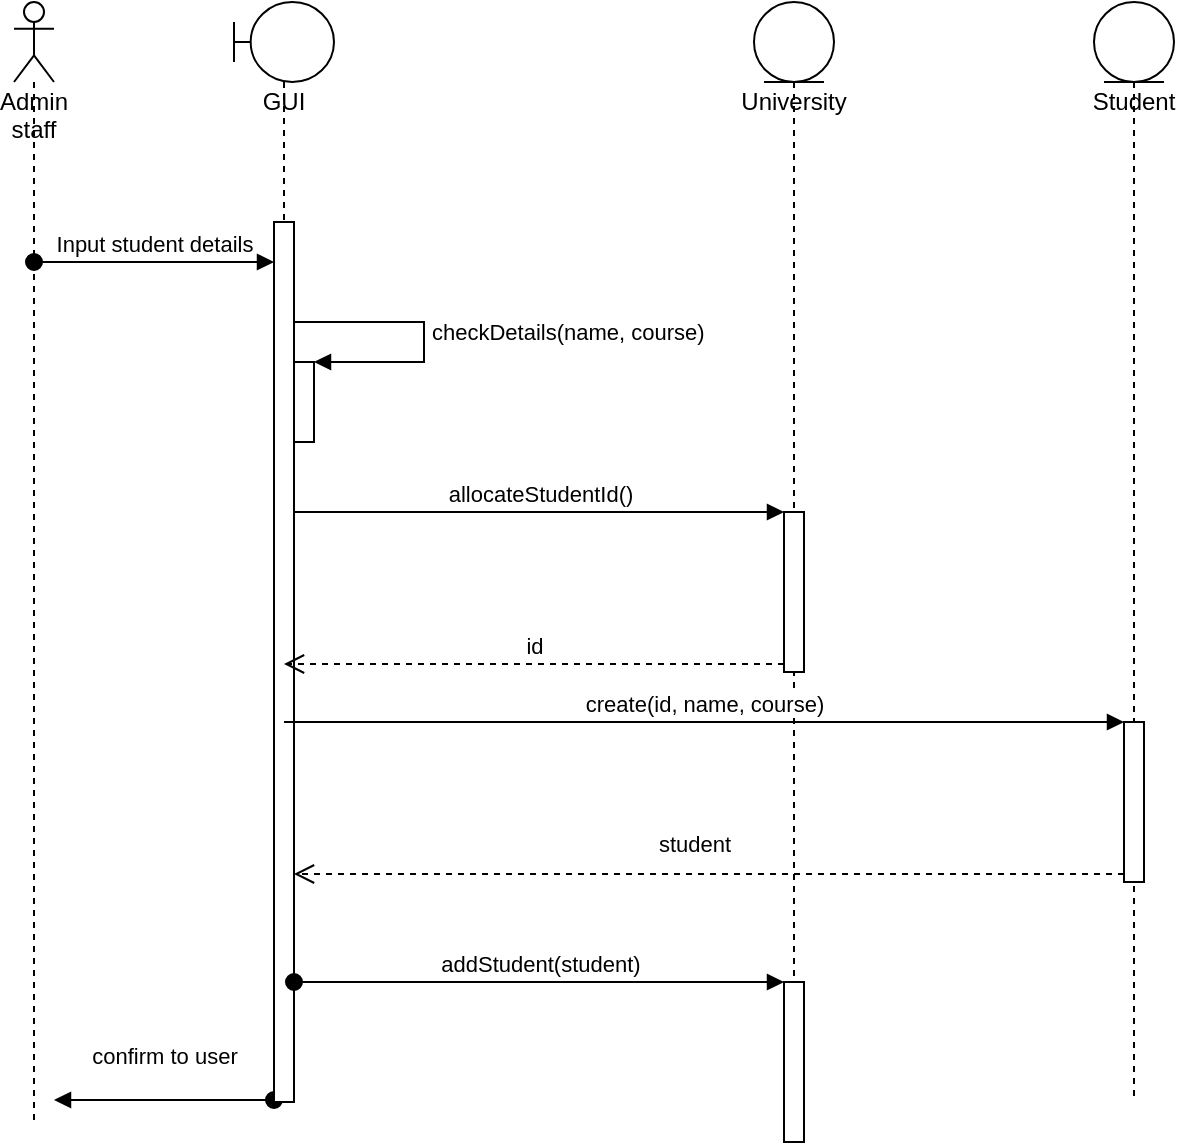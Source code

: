 <mxfile version="22.1.3" type="device">
  <diagram id="9zD3pyVbjnvsyNqv9VM9" name="Page-1">
    <mxGraphModel dx="1168" dy="795" grid="1" gridSize="10" guides="1" tooltips="1" connect="1" arrows="1" fold="1" page="1" pageScale="1" pageWidth="827" pageHeight="1169" math="0" shadow="0">
      <root>
        <mxCell id="0" />
        <mxCell id="1" parent="0" />
        <mxCell id="OkEK41ulaLDQkY5wJbmK-1" value="Admin staff" style="shape=umlLifeline;participant=umlActor;perimeter=lifelinePerimeter;whiteSpace=wrap;html=1;container=1;collapsible=0;recursiveResize=0;verticalAlign=top;spacingTop=36;outlineConnect=0;" parent="1" vertex="1">
          <mxGeometry x="90" y="250" width="20" height="560" as="geometry" />
        </mxCell>
        <mxCell id="-7bT16llbd53D_egCwri-1" value="&lt;div&gt;confirm to user&lt;/div&gt;&lt;div&gt;&lt;br&gt;&lt;/div&gt;" style="html=1;verticalAlign=bottom;startArrow=oval;startFill=1;endArrow=block;startSize=8;curved=0;rounded=0;" edge="1" parent="OkEK41ulaLDQkY5wJbmK-1" source="LjGdx0ZabsaXKPZAj_ey-1">
          <mxGeometry width="60" relative="1" as="geometry">
            <mxPoint x="100" y="549" as="sourcePoint" />
            <mxPoint x="20" y="549" as="targetPoint" />
          </mxGeometry>
        </mxCell>
        <mxCell id="OkEK41ulaLDQkY5wJbmK-2" value="GUI" style="shape=umlLifeline;participant=umlBoundary;perimeter=lifelinePerimeter;whiteSpace=wrap;html=1;container=1;collapsible=0;recursiveResize=0;verticalAlign=top;spacingTop=36;outlineConnect=0;" parent="1" vertex="1">
          <mxGeometry x="200" y="250" width="50" height="550" as="geometry" />
        </mxCell>
        <mxCell id="LjGdx0ZabsaXKPZAj_ey-1" value="" style="html=1;points=[];perimeter=orthogonalPerimeter;" parent="OkEK41ulaLDQkY5wJbmK-2" vertex="1">
          <mxGeometry x="20" y="110" width="10" height="440" as="geometry" />
        </mxCell>
        <mxCell id="LjGdx0ZabsaXKPZAj_ey-3" value="" style="html=1;points=[];perimeter=orthogonalPerimeter;" parent="OkEK41ulaLDQkY5wJbmK-2" vertex="1">
          <mxGeometry x="30" y="180" width="10" height="40" as="geometry" />
        </mxCell>
        <mxCell id="LjGdx0ZabsaXKPZAj_ey-4" value="checkDetails(name, course)" style="edgeStyle=orthogonalEdgeStyle;html=1;align=left;spacingLeft=2;endArrow=block;rounded=0;entryX=1;entryY=0;" parent="OkEK41ulaLDQkY5wJbmK-2" source="LjGdx0ZabsaXKPZAj_ey-1" target="LjGdx0ZabsaXKPZAj_ey-3" edge="1">
          <mxGeometry relative="1" as="geometry">
            <mxPoint x="65" y="160" as="sourcePoint" />
            <Array as="points">
              <mxPoint x="95" y="160" />
              <mxPoint x="95" y="180" />
            </Array>
          </mxGeometry>
        </mxCell>
        <mxCell id="OkEK41ulaLDQkY5wJbmK-3" value="University" style="shape=umlLifeline;participant=umlEntity;perimeter=lifelinePerimeter;whiteSpace=wrap;html=1;container=1;collapsible=0;recursiveResize=0;verticalAlign=top;spacingTop=36;outlineConnect=0;" parent="1" vertex="1">
          <mxGeometry x="460" y="250" width="40" height="550" as="geometry" />
        </mxCell>
        <mxCell id="LjGdx0ZabsaXKPZAj_ey-13" value="" style="html=1;points=[];perimeter=orthogonalPerimeter;" parent="OkEK41ulaLDQkY5wJbmK-3" vertex="1">
          <mxGeometry x="15" y="490" width="10" height="80" as="geometry" />
        </mxCell>
        <mxCell id="LjGdx0ZabsaXKPZAj_ey-18" value="" style="html=1;points=[];perimeter=orthogonalPerimeter;" parent="OkEK41ulaLDQkY5wJbmK-3" vertex="1">
          <mxGeometry x="15" y="255" width="10" height="80" as="geometry" />
        </mxCell>
        <mxCell id="OkEK41ulaLDQkY5wJbmK-4" value="Student" style="shape=umlLifeline;participant=umlEntity;perimeter=lifelinePerimeter;whiteSpace=wrap;html=1;container=1;collapsible=0;recursiveResize=0;verticalAlign=top;spacingTop=36;outlineConnect=0;" parent="1" vertex="1">
          <mxGeometry x="630" y="250" width="40" height="550" as="geometry" />
        </mxCell>
        <mxCell id="LjGdx0ZabsaXKPZAj_ey-21" value="" style="html=1;points=[];perimeter=orthogonalPerimeter;" parent="OkEK41ulaLDQkY5wJbmK-4" vertex="1">
          <mxGeometry x="15" y="360" width="10" height="80" as="geometry" />
        </mxCell>
        <mxCell id="LjGdx0ZabsaXKPZAj_ey-2" value="Input student details" style="html=1;verticalAlign=bottom;startArrow=oval;endArrow=block;startSize=8;rounded=0;" parent="1" source="OkEK41ulaLDQkY5wJbmK-1" target="LjGdx0ZabsaXKPZAj_ey-1" edge="1">
          <mxGeometry relative="1" as="geometry">
            <mxPoint x="160" y="360" as="sourcePoint" />
            <Array as="points">
              <mxPoint x="160" y="380" />
            </Array>
          </mxGeometry>
        </mxCell>
        <mxCell id="LjGdx0ZabsaXKPZAj_ey-14" value="addStudent(student)" style="html=1;verticalAlign=bottom;startArrow=oval;endArrow=block;startSize=8;rounded=0;" parent="1" source="LjGdx0ZabsaXKPZAj_ey-1" target="LjGdx0ZabsaXKPZAj_ey-13" edge="1">
          <mxGeometry relative="1" as="geometry">
            <mxPoint x="415" y="700" as="sourcePoint" />
            <Array as="points">
              <mxPoint x="310" y="740" />
            </Array>
          </mxGeometry>
        </mxCell>
        <mxCell id="LjGdx0ZabsaXKPZAj_ey-19" value="allocateStudentId()" style="html=1;verticalAlign=bottom;endArrow=block;entryX=0;entryY=0;rounded=0;" parent="1" source="LjGdx0ZabsaXKPZAj_ey-1" target="LjGdx0ZabsaXKPZAj_ey-18" edge="1">
          <mxGeometry relative="1" as="geometry">
            <mxPoint x="260" y="510" as="sourcePoint" />
          </mxGeometry>
        </mxCell>
        <mxCell id="LjGdx0ZabsaXKPZAj_ey-20" value="id" style="html=1;verticalAlign=bottom;endArrow=open;dashed=1;endSize=8;exitX=0;exitY=0.95;rounded=0;" parent="1" source="LjGdx0ZabsaXKPZAj_ey-18" target="OkEK41ulaLDQkY5wJbmK-2" edge="1">
          <mxGeometry relative="1" as="geometry">
            <mxPoint x="260" y="586" as="targetPoint" />
          </mxGeometry>
        </mxCell>
        <mxCell id="LjGdx0ZabsaXKPZAj_ey-22" value="create(id, name, course)" style="html=1;verticalAlign=bottom;endArrow=block;entryX=0;entryY=0;rounded=0;" parent="1" source="OkEK41ulaLDQkY5wJbmK-2" target="LjGdx0ZabsaXKPZAj_ey-21" edge="1">
          <mxGeometry relative="1" as="geometry">
            <mxPoint x="250" y="510" as="sourcePoint" />
          </mxGeometry>
        </mxCell>
        <mxCell id="LjGdx0ZabsaXKPZAj_ey-23" value="student" style="html=1;verticalAlign=bottom;endArrow=open;dashed=1;endSize=8;exitX=0;exitY=0.95;rounded=0;" parent="1" source="LjGdx0ZabsaXKPZAj_ey-21" target="LjGdx0ZabsaXKPZAj_ey-1" edge="1">
          <mxGeometry x="0.036" y="-6" relative="1" as="geometry">
            <mxPoint x="250" y="586" as="targetPoint" />
            <mxPoint as="offset" />
          </mxGeometry>
        </mxCell>
      </root>
    </mxGraphModel>
  </diagram>
</mxfile>
